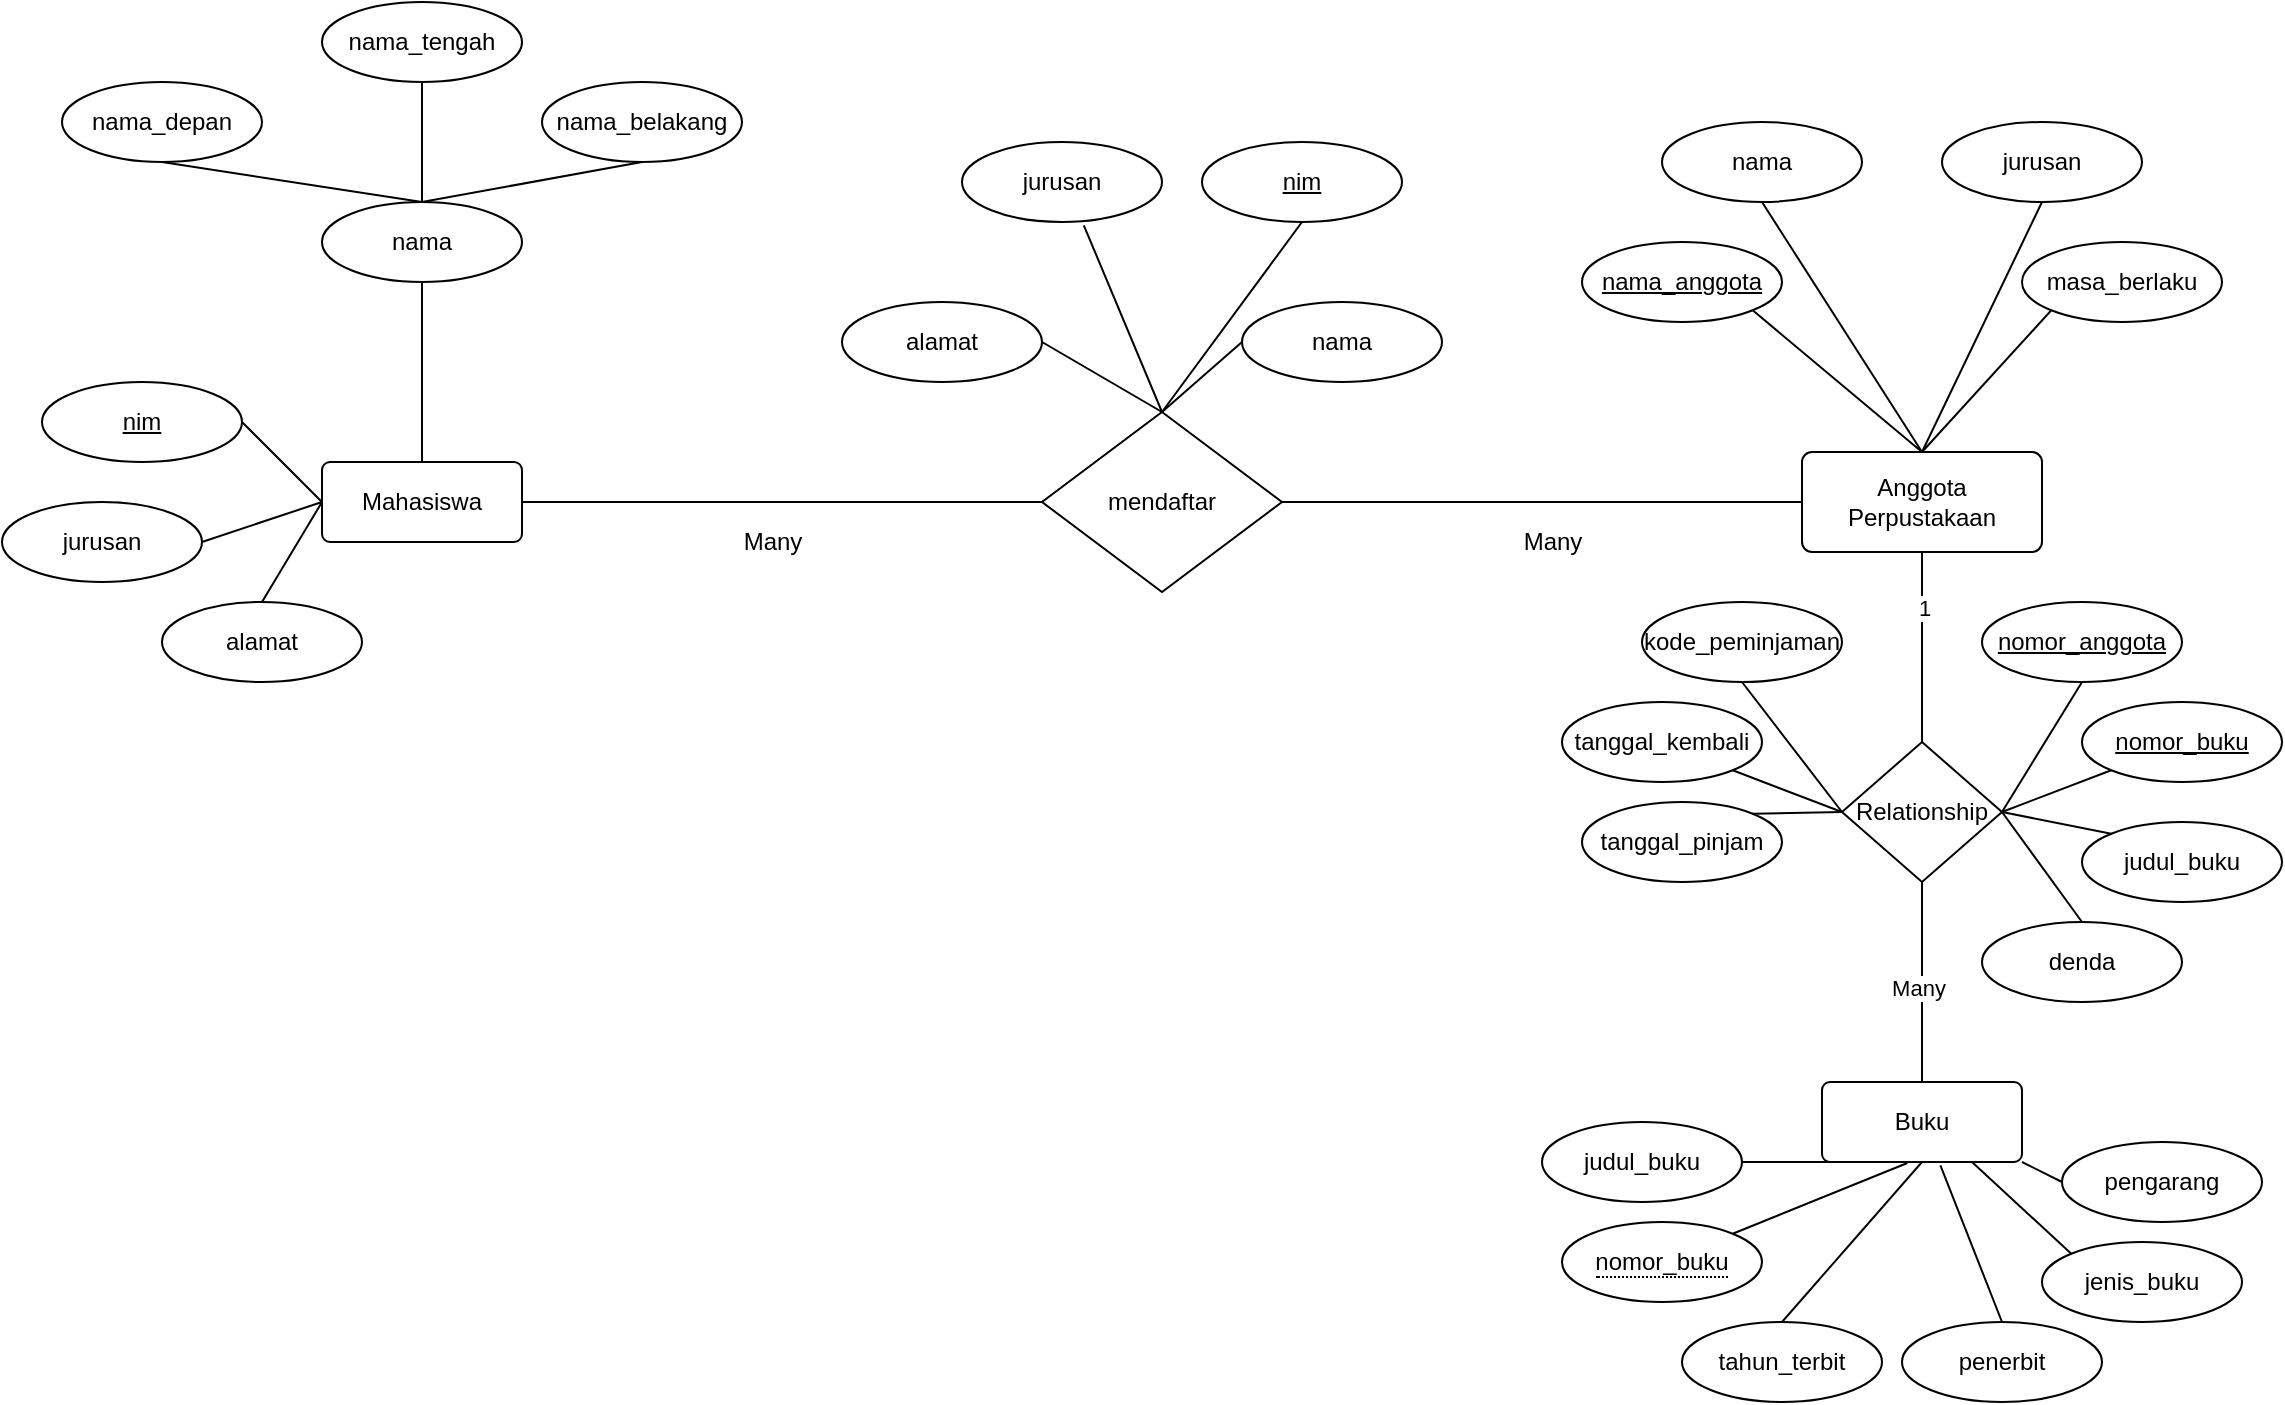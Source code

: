 <mxfile version="24.7.6">
  <diagram name="Page-1" id="GyMNfHjX5UR0qrV6uy74">
    <mxGraphModel dx="1363" dy="846" grid="1" gridSize="10" guides="1" tooltips="1" connect="1" arrows="1" fold="1" page="1" pageScale="1" pageWidth="850" pageHeight="1100" math="0" shadow="0">
      <root>
        <mxCell id="0" />
        <mxCell id="1" parent="0" />
        <mxCell id="vEpTsSg9mK53_fddwxGI-13" value="nim" style="ellipse;whiteSpace=wrap;html=1;align=center;fontStyle=4;" vertex="1" parent="1">
          <mxGeometry x="650" y="160" width="100" height="40" as="geometry" />
        </mxCell>
        <mxCell id="vEpTsSg9mK53_fddwxGI-14" value="nama_tengah" style="ellipse;whiteSpace=wrap;html=1;align=center;" vertex="1" parent="1">
          <mxGeometry x="210" y="90" width="100" height="40" as="geometry" />
        </mxCell>
        <mxCell id="vEpTsSg9mK53_fddwxGI-15" value="nim" style="ellipse;whiteSpace=wrap;html=1;align=center;fontStyle=4;" vertex="1" parent="1">
          <mxGeometry x="70" y="280" width="100" height="40" as="geometry" />
        </mxCell>
        <mxCell id="vEpTsSg9mK53_fddwxGI-16" value="nama_depan" style="ellipse;whiteSpace=wrap;html=1;align=center;" vertex="1" parent="1">
          <mxGeometry x="80" y="130" width="100" height="40" as="geometry" />
        </mxCell>
        <mxCell id="vEpTsSg9mK53_fddwxGI-17" value="nama_belakang" style="ellipse;whiteSpace=wrap;html=1;align=center;" vertex="1" parent="1">
          <mxGeometry x="320" y="130" width="100" height="40" as="geometry" />
        </mxCell>
        <mxCell id="vEpTsSg9mK53_fddwxGI-18" value="nama" style="ellipse;whiteSpace=wrap;html=1;align=center;" vertex="1" parent="1">
          <mxGeometry x="210" y="190" width="100" height="40" as="geometry" />
        </mxCell>
        <mxCell id="vEpTsSg9mK53_fddwxGI-19" value="jurusan" style="ellipse;whiteSpace=wrap;html=1;align=center;" vertex="1" parent="1">
          <mxGeometry x="50" y="340" width="100" height="40" as="geometry" />
        </mxCell>
        <mxCell id="vEpTsSg9mK53_fddwxGI-20" value="alamat" style="ellipse;whiteSpace=wrap;html=1;align=center;" vertex="1" parent="1">
          <mxGeometry x="130" y="390" width="100" height="40" as="geometry" />
        </mxCell>
        <mxCell id="vEpTsSg9mK53_fddwxGI-21" value="Mahasiswa" style="rounded=1;arcSize=10;whiteSpace=wrap;html=1;align=center;" vertex="1" parent="1">
          <mxGeometry x="210" y="320" width="100" height="40" as="geometry" />
        </mxCell>
        <mxCell id="vEpTsSg9mK53_fddwxGI-22" value="alamat" style="ellipse;whiteSpace=wrap;html=1;align=center;" vertex="1" parent="1">
          <mxGeometry x="470" y="240" width="100" height="40" as="geometry" />
        </mxCell>
        <mxCell id="vEpTsSg9mK53_fddwxGI-23" value="jurusan" style="ellipse;whiteSpace=wrap;html=1;align=center;" vertex="1" parent="1">
          <mxGeometry x="530" y="160" width="100" height="40" as="geometry" />
        </mxCell>
        <mxCell id="vEpTsSg9mK53_fddwxGI-24" value="nama" style="ellipse;whiteSpace=wrap;html=1;align=center;" vertex="1" parent="1">
          <mxGeometry x="670" y="240" width="100" height="40" as="geometry" />
        </mxCell>
        <mxCell id="vEpTsSg9mK53_fddwxGI-25" value="mendaftar" style="shape=rhombus;perimeter=rhombusPerimeter;whiteSpace=wrap;html=1;align=center;" vertex="1" parent="1">
          <mxGeometry x="570" y="295" width="120" height="90" as="geometry" />
        </mxCell>
        <mxCell id="vEpTsSg9mK53_fddwxGI-26" value="nama" style="ellipse;whiteSpace=wrap;html=1;align=center;" vertex="1" parent="1">
          <mxGeometry x="880" y="150" width="100" height="40" as="geometry" />
        </mxCell>
        <mxCell id="vEpTsSg9mK53_fddwxGI-27" value="jurusan" style="ellipse;whiteSpace=wrap;html=1;align=center;" vertex="1" parent="1">
          <mxGeometry x="1020" y="150" width="100" height="40" as="geometry" />
        </mxCell>
        <mxCell id="vEpTsSg9mK53_fddwxGI-28" value="nama_anggota" style="ellipse;whiteSpace=wrap;html=1;align=center;fontStyle=4;" vertex="1" parent="1">
          <mxGeometry x="840" y="210" width="100" height="40" as="geometry" />
        </mxCell>
        <mxCell id="vEpTsSg9mK53_fddwxGI-29" value="masa_berlaku" style="ellipse;whiteSpace=wrap;html=1;align=center;" vertex="1" parent="1">
          <mxGeometry x="1060" y="210" width="100" height="40" as="geometry" />
        </mxCell>
        <mxCell id="vEpTsSg9mK53_fddwxGI-30" value="Anggota&lt;div&gt;Perpustakaan&lt;/div&gt;" style="rounded=1;arcSize=10;whiteSpace=wrap;html=1;align=center;" vertex="1" parent="1">
          <mxGeometry x="950" y="315" width="120" height="50" as="geometry" />
        </mxCell>
        <mxCell id="vEpTsSg9mK53_fddwxGI-31" value="kode_peminjaman" style="ellipse;whiteSpace=wrap;html=1;align=center;" vertex="1" parent="1">
          <mxGeometry x="870" y="390" width="100" height="40" as="geometry" />
        </mxCell>
        <mxCell id="vEpTsSg9mK53_fddwxGI-32" value="tanggal_kembali" style="ellipse;whiteSpace=wrap;html=1;align=center;" vertex="1" parent="1">
          <mxGeometry x="830" y="440" width="100" height="40" as="geometry" />
        </mxCell>
        <mxCell id="vEpTsSg9mK53_fddwxGI-33" value="tanggal_pinjam" style="ellipse;whiteSpace=wrap;html=1;align=center;" vertex="1" parent="1">
          <mxGeometry x="840" y="490" width="100" height="40" as="geometry" />
        </mxCell>
        <mxCell id="vEpTsSg9mK53_fddwxGI-34" value="nomor_anggota" style="ellipse;whiteSpace=wrap;html=1;align=center;fontStyle=4;" vertex="1" parent="1">
          <mxGeometry x="1040" y="390" width="100" height="40" as="geometry" />
        </mxCell>
        <mxCell id="vEpTsSg9mK53_fddwxGI-35" value="nomor_buku" style="ellipse;whiteSpace=wrap;html=1;align=center;fontStyle=4;" vertex="1" parent="1">
          <mxGeometry x="1090" y="440" width="100" height="40" as="geometry" />
        </mxCell>
        <mxCell id="vEpTsSg9mK53_fddwxGI-36" value="judul_buku" style="ellipse;whiteSpace=wrap;html=1;align=center;" vertex="1" parent="1">
          <mxGeometry x="1090" y="500" width="100" height="40" as="geometry" />
        </mxCell>
        <mxCell id="vEpTsSg9mK53_fddwxGI-37" value="denda" style="ellipse;whiteSpace=wrap;html=1;align=center;" vertex="1" parent="1">
          <mxGeometry x="1040" y="550" width="100" height="40" as="geometry" />
        </mxCell>
        <mxCell id="vEpTsSg9mK53_fddwxGI-38" value="Relationship" style="shape=rhombus;perimeter=rhombusPerimeter;whiteSpace=wrap;html=1;align=center;" vertex="1" parent="1">
          <mxGeometry x="970" y="460" width="80" height="70" as="geometry" />
        </mxCell>
        <mxCell id="vEpTsSg9mK53_fddwxGI-39" value="judul_buku" style="ellipse;whiteSpace=wrap;html=1;align=center;" vertex="1" parent="1">
          <mxGeometry x="820" y="650" width="100" height="40" as="geometry" />
        </mxCell>
        <mxCell id="vEpTsSg9mK53_fddwxGI-40" value="Buku" style="rounded=1;arcSize=10;whiteSpace=wrap;html=1;align=center;" vertex="1" parent="1">
          <mxGeometry x="960" y="630" width="100" height="40" as="geometry" />
        </mxCell>
        <mxCell id="vEpTsSg9mK53_fddwxGI-41" value="pengarang" style="ellipse;whiteSpace=wrap;html=1;align=center;" vertex="1" parent="1">
          <mxGeometry x="1080" y="660" width="100" height="40" as="geometry" />
        </mxCell>
        <mxCell id="vEpTsSg9mK53_fddwxGI-42" value="jenis_buku" style="ellipse;whiteSpace=wrap;html=1;align=center;" vertex="1" parent="1">
          <mxGeometry x="1070" y="710" width="100" height="40" as="geometry" />
        </mxCell>
        <mxCell id="vEpTsSg9mK53_fddwxGI-43" value="penerbit" style="ellipse;whiteSpace=wrap;html=1;align=center;" vertex="1" parent="1">
          <mxGeometry x="1000" y="750" width="100" height="40" as="geometry" />
        </mxCell>
        <mxCell id="vEpTsSg9mK53_fddwxGI-44" value="tahun_terbit" style="ellipse;whiteSpace=wrap;html=1;align=center;" vertex="1" parent="1">
          <mxGeometry x="890" y="750" width="100" height="40" as="geometry" />
        </mxCell>
        <mxCell id="vEpTsSg9mK53_fddwxGI-45" value="&lt;span style=&quot;border-bottom: 1px dotted&quot;&gt;nomor_buku&lt;/span&gt;" style="ellipse;whiteSpace=wrap;html=1;align=center;" vertex="1" parent="1">
          <mxGeometry x="830" y="700" width="100" height="40" as="geometry" />
        </mxCell>
        <mxCell id="vEpTsSg9mK53_fddwxGI-47" value="" style="endArrow=none;html=1;rounded=0;exitX=0.5;exitY=0;exitDx=0;exitDy=0;" edge="1" parent="1" source="vEpTsSg9mK53_fddwxGI-18" target="vEpTsSg9mK53_fddwxGI-14">
          <mxGeometry relative="1" as="geometry">
            <mxPoint x="240" y="210" as="sourcePoint" />
            <mxPoint x="400" y="210" as="targetPoint" />
          </mxGeometry>
        </mxCell>
        <mxCell id="vEpTsSg9mK53_fddwxGI-49" value="" style="endArrow=none;html=1;rounded=0;entryX=0.5;entryY=1;entryDx=0;entryDy=0;exitX=0.5;exitY=0;exitDx=0;exitDy=0;" edge="1" parent="1" source="vEpTsSg9mK53_fddwxGI-18" target="vEpTsSg9mK53_fddwxGI-17">
          <mxGeometry relative="1" as="geometry">
            <mxPoint x="270" y="260" as="sourcePoint" />
            <mxPoint x="430" y="260" as="targetPoint" />
          </mxGeometry>
        </mxCell>
        <mxCell id="vEpTsSg9mK53_fddwxGI-50" value="" style="endArrow=none;html=1;rounded=0;exitX=0.5;exitY=1;exitDx=0;exitDy=0;entryX=0.5;entryY=0;entryDx=0;entryDy=0;" edge="1" parent="1" source="vEpTsSg9mK53_fddwxGI-16" target="vEpTsSg9mK53_fddwxGI-18">
          <mxGeometry relative="1" as="geometry">
            <mxPoint x="40" y="230" as="sourcePoint" />
            <mxPoint x="260" y="200" as="targetPoint" />
          </mxGeometry>
        </mxCell>
        <mxCell id="vEpTsSg9mK53_fddwxGI-52" value="" style="endArrow=none;html=1;rounded=0;exitX=0.5;exitY=1;exitDx=0;exitDy=0;entryX=0.5;entryY=0;entryDx=0;entryDy=0;" edge="1" parent="1" source="vEpTsSg9mK53_fddwxGI-18" target="vEpTsSg9mK53_fddwxGI-21">
          <mxGeometry relative="1" as="geometry">
            <mxPoint x="360" y="340" as="sourcePoint" />
            <mxPoint x="520" y="340" as="targetPoint" />
          </mxGeometry>
        </mxCell>
        <mxCell id="vEpTsSg9mK53_fddwxGI-53" value="" style="endArrow=none;html=1;rounded=0;exitX=1;exitY=0.5;exitDx=0;exitDy=0;entryX=0;entryY=0.5;entryDx=0;entryDy=0;" edge="1" parent="1" source="vEpTsSg9mK53_fddwxGI-15" target="vEpTsSg9mK53_fddwxGI-21">
          <mxGeometry relative="1" as="geometry">
            <mxPoint x="320" y="290" as="sourcePoint" />
            <mxPoint x="480" y="290" as="targetPoint" />
          </mxGeometry>
        </mxCell>
        <mxCell id="vEpTsSg9mK53_fddwxGI-54" value="" style="endArrow=none;html=1;rounded=0;exitX=1;exitY=0.5;exitDx=0;exitDy=0;entryX=0;entryY=0.5;entryDx=0;entryDy=0;" edge="1" parent="1" source="vEpTsSg9mK53_fddwxGI-19" target="vEpTsSg9mK53_fddwxGI-21">
          <mxGeometry relative="1" as="geometry">
            <mxPoint x="180" y="310" as="sourcePoint" />
            <mxPoint x="220" y="350" as="targetPoint" />
          </mxGeometry>
        </mxCell>
        <mxCell id="vEpTsSg9mK53_fddwxGI-55" value="" style="endArrow=none;html=1;rounded=0;exitX=0.5;exitY=0;exitDx=0;exitDy=0;entryX=0;entryY=0.5;entryDx=0;entryDy=0;" edge="1" parent="1" source="vEpTsSg9mK53_fddwxGI-20" target="vEpTsSg9mK53_fddwxGI-21">
          <mxGeometry relative="1" as="geometry">
            <mxPoint x="160" y="370" as="sourcePoint" />
            <mxPoint x="220" y="350" as="targetPoint" />
          </mxGeometry>
        </mxCell>
        <mxCell id="vEpTsSg9mK53_fddwxGI-56" value="" style="endArrow=none;html=1;rounded=0;entryX=1;entryY=0.5;entryDx=0;entryDy=0;exitX=0.5;exitY=0;exitDx=0;exitDy=0;" edge="1" parent="1" source="vEpTsSg9mK53_fddwxGI-25" target="vEpTsSg9mK53_fddwxGI-22">
          <mxGeometry relative="1" as="geometry">
            <mxPoint x="420" y="410" as="sourcePoint" />
            <mxPoint x="580" y="410" as="targetPoint" />
          </mxGeometry>
        </mxCell>
        <mxCell id="vEpTsSg9mK53_fddwxGI-57" value="" style="endArrow=none;html=1;rounded=0;entryX=0;entryY=0.5;entryDx=0;entryDy=0;exitX=0.5;exitY=0;exitDx=0;exitDy=0;" edge="1" parent="1" source="vEpTsSg9mK53_fddwxGI-25" target="vEpTsSg9mK53_fddwxGI-24">
          <mxGeometry relative="1" as="geometry">
            <mxPoint x="630" y="305" as="sourcePoint" />
            <mxPoint x="530" y="290" as="targetPoint" />
          </mxGeometry>
        </mxCell>
        <mxCell id="vEpTsSg9mK53_fddwxGI-58" value="" style="endArrow=none;html=1;rounded=0;entryX=0.5;entryY=1;entryDx=0;entryDy=0;exitX=0.5;exitY=0;exitDx=0;exitDy=0;" edge="1" parent="1" source="vEpTsSg9mK53_fddwxGI-25" target="vEpTsSg9mK53_fddwxGI-13">
          <mxGeometry relative="1" as="geometry">
            <mxPoint x="630" y="305" as="sourcePoint" />
            <mxPoint x="730" y="290" as="targetPoint" />
          </mxGeometry>
        </mxCell>
        <mxCell id="vEpTsSg9mK53_fddwxGI-59" value="" style="endArrow=none;html=1;rounded=0;entryX=0.609;entryY=1.041;entryDx=0;entryDy=0;exitX=0.5;exitY=0;exitDx=0;exitDy=0;entryPerimeter=0;" edge="1" parent="1" source="vEpTsSg9mK53_fddwxGI-25" target="vEpTsSg9mK53_fddwxGI-23">
          <mxGeometry relative="1" as="geometry">
            <mxPoint x="630" y="305" as="sourcePoint" />
            <mxPoint x="710" y="210" as="targetPoint" />
          </mxGeometry>
        </mxCell>
        <mxCell id="vEpTsSg9mK53_fddwxGI-60" value="" style="endArrow=none;html=1;rounded=0;exitX=1;exitY=1;exitDx=0;exitDy=0;entryX=0.5;entryY=0;entryDx=0;entryDy=0;" edge="1" parent="1" source="vEpTsSg9mK53_fddwxGI-28" target="vEpTsSg9mK53_fddwxGI-30">
          <mxGeometry relative="1" as="geometry">
            <mxPoint x="750" y="310" as="sourcePoint" />
            <mxPoint x="910" y="310" as="targetPoint" />
          </mxGeometry>
        </mxCell>
        <mxCell id="vEpTsSg9mK53_fddwxGI-61" value="" style="endArrow=none;html=1;rounded=0;exitX=0;exitY=1;exitDx=0;exitDy=0;entryX=0.5;entryY=0;entryDx=0;entryDy=0;" edge="1" parent="1" source="vEpTsSg9mK53_fddwxGI-29" target="vEpTsSg9mK53_fddwxGI-30">
          <mxGeometry relative="1" as="geometry">
            <mxPoint x="920" y="260" as="sourcePoint" />
            <mxPoint x="1010" y="275" as="targetPoint" />
          </mxGeometry>
        </mxCell>
        <mxCell id="vEpTsSg9mK53_fddwxGI-62" value="" style="endArrow=none;html=1;rounded=0;exitX=0.5;exitY=1;exitDx=0;exitDy=0;entryX=0.5;entryY=0;entryDx=0;entryDy=0;" edge="1" parent="1" source="vEpTsSg9mK53_fddwxGI-26" target="vEpTsSg9mK53_fddwxGI-30">
          <mxGeometry relative="1" as="geometry">
            <mxPoint x="1090" y="260" as="sourcePoint" />
            <mxPoint x="1080" y="290" as="targetPoint" />
          </mxGeometry>
        </mxCell>
        <mxCell id="vEpTsSg9mK53_fddwxGI-63" value="" style="endArrow=none;html=1;rounded=0;exitX=0.5;exitY=1;exitDx=0;exitDy=0;entryX=0.5;entryY=0;entryDx=0;entryDy=0;" edge="1" parent="1" source="vEpTsSg9mK53_fddwxGI-27" target="vEpTsSg9mK53_fddwxGI-30">
          <mxGeometry relative="1" as="geometry">
            <mxPoint x="940" y="200" as="sourcePoint" />
            <mxPoint x="1010" y="275" as="targetPoint" />
          </mxGeometry>
        </mxCell>
        <mxCell id="vEpTsSg9mK53_fddwxGI-65" value="" style="endArrow=none;html=1;rounded=0;entryX=0.5;entryY=1;entryDx=0;entryDy=0;exitX=0;exitY=0.5;exitDx=0;exitDy=0;" edge="1" parent="1" source="vEpTsSg9mK53_fddwxGI-38" target="vEpTsSg9mK53_fddwxGI-31">
          <mxGeometry relative="1" as="geometry">
            <mxPoint x="700" y="400" as="sourcePoint" />
            <mxPoint x="860" y="400" as="targetPoint" />
          </mxGeometry>
        </mxCell>
        <mxCell id="vEpTsSg9mK53_fddwxGI-68" value="" style="endArrow=none;html=1;rounded=0;entryX=1;entryY=1;entryDx=0;entryDy=0;exitX=0;exitY=0.5;exitDx=0;exitDy=0;" edge="1" parent="1" source="vEpTsSg9mK53_fddwxGI-38" target="vEpTsSg9mK53_fddwxGI-32">
          <mxGeometry relative="1" as="geometry">
            <mxPoint x="950" y="490" as="sourcePoint" />
            <mxPoint x="920" y="400" as="targetPoint" />
          </mxGeometry>
        </mxCell>
        <mxCell id="vEpTsSg9mK53_fddwxGI-69" value="" style="endArrow=none;html=1;rounded=0;entryX=0;entryY=0.5;entryDx=0;entryDy=0;exitX=1;exitY=0;exitDx=0;exitDy=0;" edge="1" parent="1" source="vEpTsSg9mK53_fddwxGI-33" target="vEpTsSg9mK53_fddwxGI-38">
          <mxGeometry relative="1" as="geometry">
            <mxPoint x="660" y="520" as="sourcePoint" />
            <mxPoint x="820" y="520" as="targetPoint" />
          </mxGeometry>
        </mxCell>
        <mxCell id="vEpTsSg9mK53_fddwxGI-70" value="" style="endArrow=none;html=1;rounded=0;entryX=0.5;entryY=1;entryDx=0;entryDy=0;exitX=1;exitY=0.5;exitDx=0;exitDy=0;" edge="1" parent="1" source="vEpTsSg9mK53_fddwxGI-38" target="vEpTsSg9mK53_fddwxGI-34">
          <mxGeometry relative="1" as="geometry">
            <mxPoint x="880" y="530" as="sourcePoint" />
            <mxPoint x="1040" y="530" as="targetPoint" />
          </mxGeometry>
        </mxCell>
        <mxCell id="vEpTsSg9mK53_fddwxGI-71" value="" style="endArrow=none;html=1;rounded=0;entryX=0;entryY=1;entryDx=0;entryDy=0;exitX=1;exitY=0.5;exitDx=0;exitDy=0;" edge="1" parent="1" source="vEpTsSg9mK53_fddwxGI-38" target="vEpTsSg9mK53_fddwxGI-35">
          <mxGeometry relative="1" as="geometry">
            <mxPoint x="1040" y="455" as="sourcePoint" />
            <mxPoint x="1080" y="380" as="targetPoint" />
          </mxGeometry>
        </mxCell>
        <mxCell id="vEpTsSg9mK53_fddwxGI-72" value="" style="endArrow=none;html=1;rounded=0;entryX=0;entryY=0;entryDx=0;entryDy=0;exitX=1;exitY=0.5;exitDx=0;exitDy=0;" edge="1" parent="1" source="vEpTsSg9mK53_fddwxGI-38" target="vEpTsSg9mK53_fddwxGI-36">
          <mxGeometry relative="1" as="geometry">
            <mxPoint x="1040" y="455" as="sourcePoint" />
            <mxPoint x="1090" y="440" as="targetPoint" />
          </mxGeometry>
        </mxCell>
        <mxCell id="vEpTsSg9mK53_fddwxGI-73" value="" style="endArrow=none;html=1;rounded=0;entryX=0.5;entryY=0;entryDx=0;entryDy=0;exitX=1;exitY=0.5;exitDx=0;exitDy=0;" edge="1" parent="1" source="vEpTsSg9mK53_fddwxGI-38" target="vEpTsSg9mK53_fddwxGI-37">
          <mxGeometry relative="1" as="geometry">
            <mxPoint x="1040" y="455" as="sourcePoint" />
            <mxPoint x="1090" y="510" as="targetPoint" />
          </mxGeometry>
        </mxCell>
        <mxCell id="vEpTsSg9mK53_fddwxGI-75" value="" style="endArrow=none;html=1;rounded=0;entryX=0.25;entryY=1;entryDx=0;entryDy=0;exitX=1;exitY=0.5;exitDx=0;exitDy=0;" edge="1" parent="1" source="vEpTsSg9mK53_fddwxGI-39" target="vEpTsSg9mK53_fddwxGI-40">
          <mxGeometry relative="1" as="geometry">
            <mxPoint x="780" y="610" as="sourcePoint" />
            <mxPoint x="940" y="610" as="targetPoint" />
          </mxGeometry>
        </mxCell>
        <mxCell id="vEpTsSg9mK53_fddwxGI-76" value="" style="endArrow=none;html=1;rounded=0;entryX=0.427;entryY=1.012;entryDx=0;entryDy=0;exitX=1;exitY=0;exitDx=0;exitDy=0;entryPerimeter=0;" edge="1" parent="1" source="vEpTsSg9mK53_fddwxGI-45" target="vEpTsSg9mK53_fddwxGI-40">
          <mxGeometry relative="1" as="geometry">
            <mxPoint x="950" y="710" as="sourcePoint" />
            <mxPoint x="975" y="670" as="targetPoint" />
          </mxGeometry>
        </mxCell>
        <mxCell id="vEpTsSg9mK53_fddwxGI-77" value="" style="endArrow=none;html=1;rounded=0;entryX=0.5;entryY=1;entryDx=0;entryDy=0;exitX=0.5;exitY=0;exitDx=0;exitDy=0;" edge="1" parent="1" source="vEpTsSg9mK53_fddwxGI-44" target="vEpTsSg9mK53_fddwxGI-40">
          <mxGeometry relative="1" as="geometry">
            <mxPoint x="945" y="746" as="sourcePoint" />
            <mxPoint x="993" y="670" as="targetPoint" />
          </mxGeometry>
        </mxCell>
        <mxCell id="vEpTsSg9mK53_fddwxGI-78" value="" style="endArrow=none;html=1;rounded=0;entryX=0.592;entryY=1.041;entryDx=0;entryDy=0;exitX=0.5;exitY=0;exitDx=0;exitDy=0;entryPerimeter=0;" edge="1" parent="1" source="vEpTsSg9mK53_fddwxGI-43" target="vEpTsSg9mK53_fddwxGI-40">
          <mxGeometry relative="1" as="geometry">
            <mxPoint x="940" y="790" as="sourcePoint" />
            <mxPoint x="1000" y="670" as="targetPoint" />
          </mxGeometry>
        </mxCell>
        <mxCell id="vEpTsSg9mK53_fddwxGI-79" value="" style="endArrow=none;html=1;rounded=0;entryX=0.75;entryY=1;entryDx=0;entryDy=0;exitX=0;exitY=0;exitDx=0;exitDy=0;" edge="1" parent="1" source="vEpTsSg9mK53_fddwxGI-42" target="vEpTsSg9mK53_fddwxGI-40">
          <mxGeometry relative="1" as="geometry">
            <mxPoint x="1050" y="790" as="sourcePoint" />
            <mxPoint x="1009" y="672" as="targetPoint" />
          </mxGeometry>
        </mxCell>
        <mxCell id="vEpTsSg9mK53_fddwxGI-80" value="" style="endArrow=none;html=1;rounded=0;entryX=1;entryY=1;entryDx=0;entryDy=0;exitX=0;exitY=0.5;exitDx=0;exitDy=0;" edge="1" parent="1" source="vEpTsSg9mK53_fddwxGI-41" target="vEpTsSg9mK53_fddwxGI-40">
          <mxGeometry relative="1" as="geometry">
            <mxPoint x="1065" y="746" as="sourcePoint" />
            <mxPoint x="1025" y="670" as="targetPoint" />
          </mxGeometry>
        </mxCell>
        <mxCell id="vEpTsSg9mK53_fddwxGI-81" value="" style="endArrow=none;html=1;rounded=0;entryX=0;entryY=0.5;entryDx=0;entryDy=0;exitX=1;exitY=0.5;exitDx=0;exitDy=0;" edge="1" parent="1" source="vEpTsSg9mK53_fddwxGI-21" target="vEpTsSg9mK53_fddwxGI-25">
          <mxGeometry relative="1" as="geometry">
            <mxPoint x="330" y="340" as="sourcePoint" />
            <mxPoint x="470" y="340" as="targetPoint" />
          </mxGeometry>
        </mxCell>
        <mxCell id="vEpTsSg9mK53_fddwxGI-82" value="" style="endArrow=none;html=1;rounded=0;exitX=1;exitY=0.5;exitDx=0;exitDy=0;entryX=0;entryY=0.5;entryDx=0;entryDy=0;" edge="1" parent="1" source="vEpTsSg9mK53_fddwxGI-25" target="vEpTsSg9mK53_fddwxGI-30">
          <mxGeometry relative="1" as="geometry">
            <mxPoint x="720" y="339.41" as="sourcePoint" />
            <mxPoint x="880" y="339.41" as="targetPoint" />
          </mxGeometry>
        </mxCell>
        <mxCell id="vEpTsSg9mK53_fddwxGI-83" value="" style="endArrow=none;html=1;rounded=0;entryX=0.5;entryY=1;entryDx=0;entryDy=0;exitX=0.5;exitY=0;exitDx=0;exitDy=0;" edge="1" parent="1" source="vEpTsSg9mK53_fddwxGI-38" target="vEpTsSg9mK53_fddwxGI-30">
          <mxGeometry relative="1" as="geometry">
            <mxPoint x="660" y="420" as="sourcePoint" />
            <mxPoint x="820" y="420" as="targetPoint" />
          </mxGeometry>
        </mxCell>
        <mxCell id="vEpTsSg9mK53_fddwxGI-88" value="1" style="edgeLabel;html=1;align=center;verticalAlign=middle;resizable=0;points=[];" vertex="1" connectable="0" parent="vEpTsSg9mK53_fddwxGI-83">
          <mxGeometry x="0.419" y="-1" relative="1" as="geometry">
            <mxPoint as="offset" />
          </mxGeometry>
        </mxCell>
        <mxCell id="vEpTsSg9mK53_fddwxGI-84" value="" style="endArrow=none;html=1;rounded=0;entryX=0.5;entryY=1;entryDx=0;entryDy=0;exitX=0.5;exitY=0;exitDx=0;exitDy=0;" edge="1" parent="1" source="vEpTsSg9mK53_fddwxGI-40" target="vEpTsSg9mK53_fddwxGI-38">
          <mxGeometry relative="1" as="geometry">
            <mxPoint x="660" y="610" as="sourcePoint" />
            <mxPoint x="820" y="610" as="targetPoint" />
          </mxGeometry>
        </mxCell>
        <mxCell id="vEpTsSg9mK53_fddwxGI-89" value="Many" style="edgeLabel;html=1;align=center;verticalAlign=middle;resizable=0;points=[];" vertex="1" connectable="0" parent="vEpTsSg9mK53_fddwxGI-84">
          <mxGeometry x="-0.051" y="2" relative="1" as="geometry">
            <mxPoint as="offset" />
          </mxGeometry>
        </mxCell>
        <mxCell id="vEpTsSg9mK53_fddwxGI-85" value="Many" style="text;html=1;align=center;verticalAlign=middle;resizable=0;points=[];autosize=1;strokeColor=none;fillColor=none;" vertex="1" parent="1">
          <mxGeometry x="410" y="345" width="50" height="30" as="geometry" />
        </mxCell>
        <mxCell id="vEpTsSg9mK53_fddwxGI-87" value="Many" style="text;html=1;align=center;verticalAlign=middle;resizable=0;points=[];autosize=1;strokeColor=none;fillColor=none;" vertex="1" parent="1">
          <mxGeometry x="800" y="345" width="50" height="30" as="geometry" />
        </mxCell>
      </root>
    </mxGraphModel>
  </diagram>
</mxfile>
